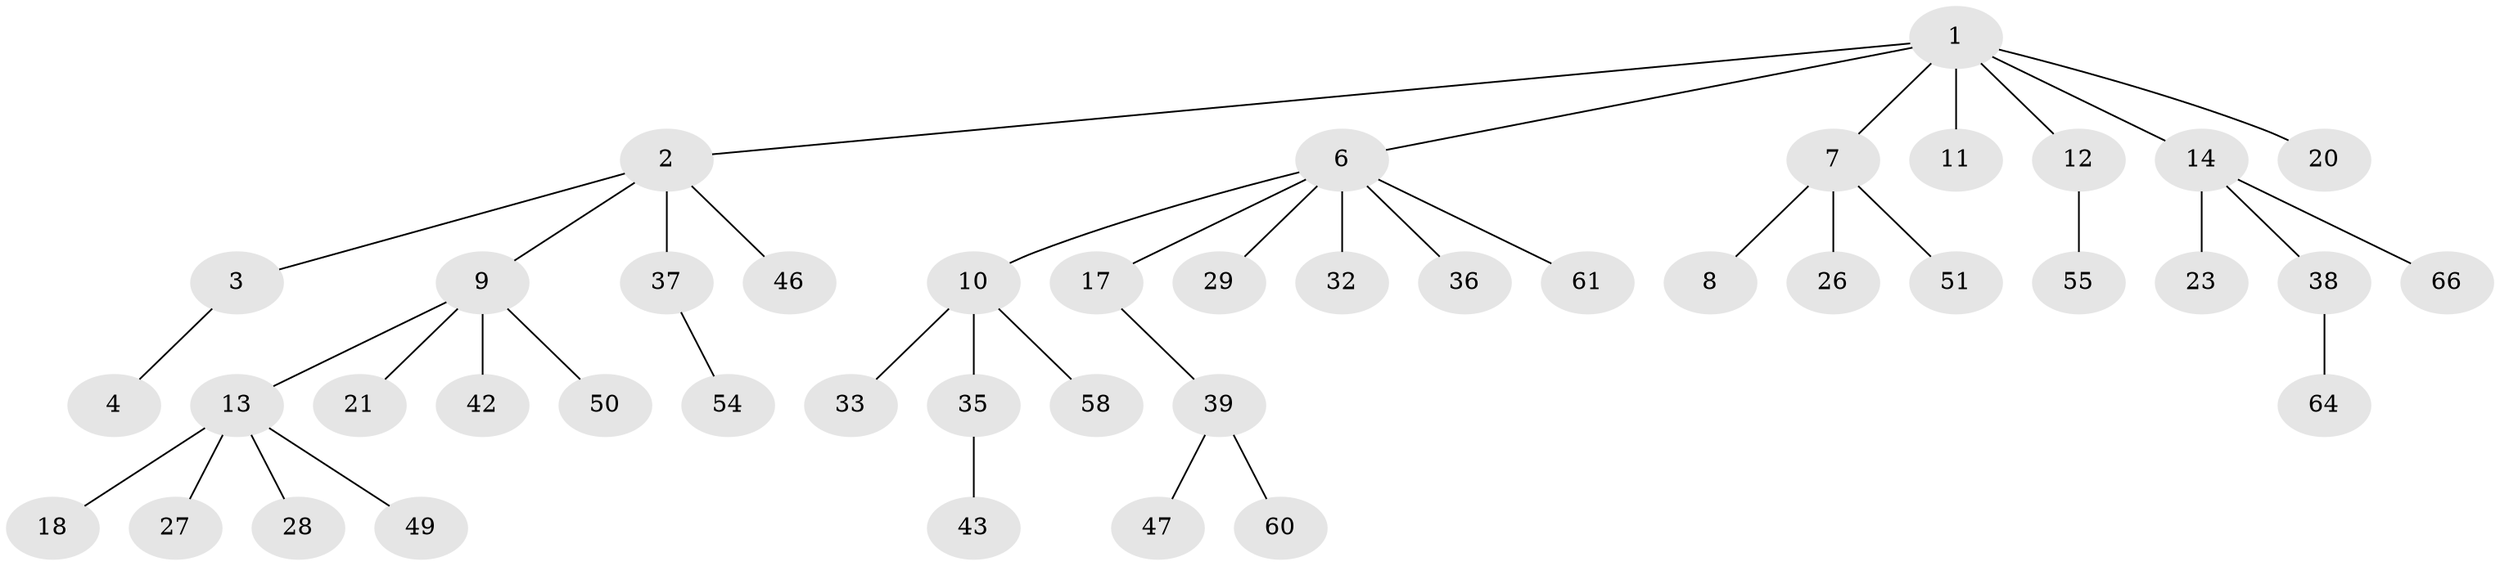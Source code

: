 // original degree distribution, {6: 0.030303030303030304, 5: 0.045454545454545456, 2: 0.3181818181818182, 3: 0.09090909090909091, 4: 0.045454545454545456, 1: 0.4696969696969697}
// Generated by graph-tools (version 1.1) at 2025/11/02/27/25 16:11:27]
// undirected, 43 vertices, 42 edges
graph export_dot {
graph [start="1"]
  node [color=gray90,style=filled];
  1 [super="+5"];
  2 [super="+24"];
  3;
  4 [super="+34"];
  6 [super="+19"];
  7 [super="+44"];
  8 [super="+16"];
  9 [super="+25"];
  10 [super="+30"];
  11;
  12 [super="+15"];
  13 [super="+40"];
  14 [super="+22"];
  17 [super="+65"];
  18;
  20 [super="+59"];
  21 [super="+45"];
  23;
  26 [super="+31"];
  27;
  28 [super="+62"];
  29;
  32;
  33;
  35;
  36;
  37 [super="+48"];
  38 [super="+56"];
  39 [super="+41"];
  42;
  43 [super="+57"];
  46;
  47 [super="+53"];
  49 [super="+52"];
  50 [super="+63"];
  51;
  54;
  55;
  58;
  60;
  61;
  64;
  66;
  1 -- 2;
  1 -- 6;
  1 -- 11;
  1 -- 14;
  1 -- 20;
  1 -- 12;
  1 -- 7;
  2 -- 3;
  2 -- 9;
  2 -- 37;
  2 -- 46;
  3 -- 4;
  6 -- 10;
  6 -- 17;
  6 -- 32;
  6 -- 29;
  6 -- 36;
  6 -- 61;
  7 -- 8;
  7 -- 26;
  7 -- 51;
  9 -- 13;
  9 -- 21;
  9 -- 50;
  9 -- 42;
  10 -- 58;
  10 -- 33;
  10 -- 35;
  12 -- 55;
  13 -- 18;
  13 -- 27;
  13 -- 28;
  13 -- 49;
  14 -- 23;
  14 -- 38;
  14 -- 66;
  17 -- 39;
  35 -- 43;
  37 -- 54;
  38 -- 64;
  39 -- 60;
  39 -- 47;
}
